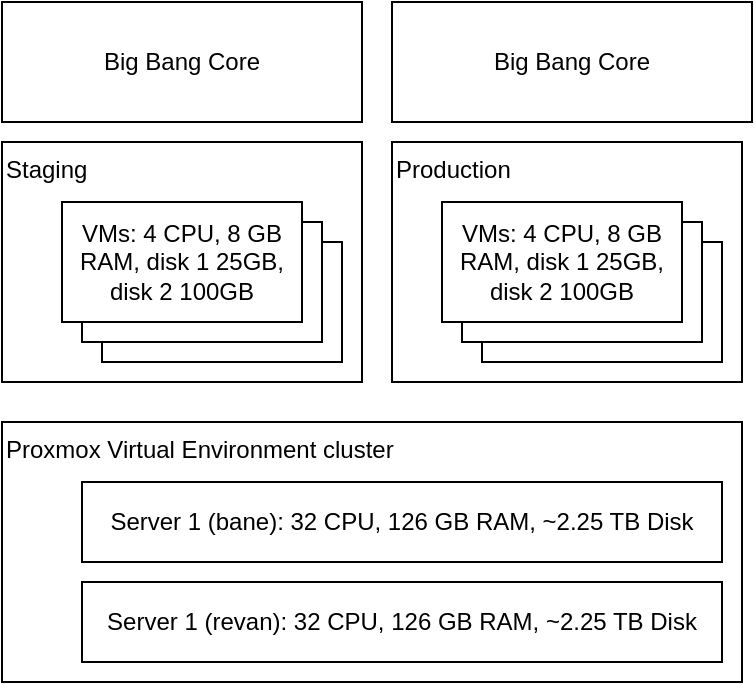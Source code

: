 <mxfile>
    <diagram id="5Ur1jYyeRbFx9rzjoc5b" name="Page-1">
        <mxGraphModel dx="1378" dy="931" grid="1" gridSize="10" guides="1" tooltips="1" connect="1" arrows="1" fold="1" page="1" pageScale="1" pageWidth="850" pageHeight="1100" math="0" shadow="0">
            <root>
                <mxCell id="0"/>
                <mxCell id="1" parent="0"/>
                <mxCell id="4" value="Proxmox Virtual Environment cluster" style="rounded=0;whiteSpace=wrap;html=1;align=left;verticalAlign=top;" vertex="1" parent="1">
                    <mxGeometry x="120" y="250" width="370" height="130" as="geometry"/>
                </mxCell>
                <mxCell id="2" value="Server 1 (bane): 32 CPU, 126 GB RAM, ~2.25 TB Disk" style="rounded=0;whiteSpace=wrap;html=1;" vertex="1" parent="1">
                    <mxGeometry x="160" y="280" width="320" height="40" as="geometry"/>
                </mxCell>
                <mxCell id="3" value="Server 1 (revan): 32 CPU, 126 GB RAM, ~2.25 TB Disk" style="rounded=0;whiteSpace=wrap;html=1;" vertex="1" parent="1">
                    <mxGeometry x="160" y="330" width="320" height="40" as="geometry"/>
                </mxCell>
                <mxCell id="5" value="Staging" style="rounded=0;whiteSpace=wrap;html=1;align=left;verticalAlign=top;" vertex="1" parent="1">
                    <mxGeometry x="120" y="110" width="180" height="120" as="geometry"/>
                </mxCell>
                <mxCell id="6" value="Production" style="rounded=0;whiteSpace=wrap;html=1;align=left;verticalAlign=top;" vertex="1" parent="1">
                    <mxGeometry x="315" y="110" width="175" height="120" as="geometry"/>
                </mxCell>
                <mxCell id="10" value="" style="group" vertex="1" connectable="0" parent="1">
                    <mxGeometry x="150" y="140" width="140" height="80" as="geometry"/>
                </mxCell>
                <mxCell id="9" value="" style="rounded=0;whiteSpace=wrap;html=1;fontStyle=1" vertex="1" parent="10">
                    <mxGeometry x="20" y="20" width="120" height="60" as="geometry"/>
                </mxCell>
                <mxCell id="8" value="" style="rounded=0;whiteSpace=wrap;html=1;" vertex="1" parent="10">
                    <mxGeometry x="10" y="10" width="120" height="60" as="geometry"/>
                </mxCell>
                <mxCell id="7" value="VMs: 4 CPU, 8 GB RAM, disk 1 25GB, disk 2 100GB" style="rounded=0;whiteSpace=wrap;html=1;" vertex="1" parent="10">
                    <mxGeometry width="120" height="60" as="geometry"/>
                </mxCell>
                <mxCell id="11" value="" style="group" vertex="1" connectable="0" parent="1">
                    <mxGeometry x="340" y="140" width="140" height="80" as="geometry"/>
                </mxCell>
                <mxCell id="12" value="" style="rounded=0;whiteSpace=wrap;html=1;fontStyle=1" vertex="1" parent="11">
                    <mxGeometry x="20" y="20" width="120" height="60" as="geometry"/>
                </mxCell>
                <mxCell id="13" value="" style="rounded=0;whiteSpace=wrap;html=1;" vertex="1" parent="11">
                    <mxGeometry x="10" y="10" width="120" height="60" as="geometry"/>
                </mxCell>
                <mxCell id="14" value="VMs: 4 CPU, 8 GB RAM, disk 1 25GB, disk 2 100GB" style="rounded=0;whiteSpace=wrap;html=1;" vertex="1" parent="11">
                    <mxGeometry width="120" height="60" as="geometry"/>
                </mxCell>
                <mxCell id="15" value="Big Bang Core" style="rounded=0;whiteSpace=wrap;html=1;" vertex="1" parent="1">
                    <mxGeometry x="120" y="40" width="180" height="60" as="geometry"/>
                </mxCell>
                <mxCell id="16" value="Big Bang Core" style="rounded=0;whiteSpace=wrap;html=1;" vertex="1" parent="1">
                    <mxGeometry x="315" y="40" width="180" height="60" as="geometry"/>
                </mxCell>
            </root>
        </mxGraphModel>
    </diagram>
</mxfile>